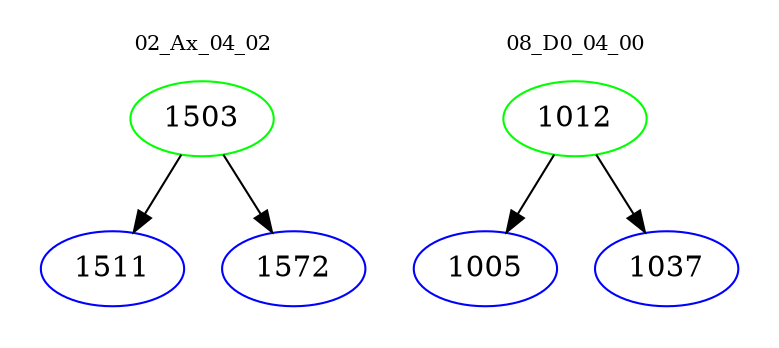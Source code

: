 digraph{
subgraph cluster_0 {
color = white
label = "02_Ax_04_02";
fontsize=10;
T0_1503 [label="1503", color="green"]
T0_1503 -> T0_1511 [color="black"]
T0_1511 [label="1511", color="blue"]
T0_1503 -> T0_1572 [color="black"]
T0_1572 [label="1572", color="blue"]
}
subgraph cluster_1 {
color = white
label = "08_D0_04_00";
fontsize=10;
T1_1012 [label="1012", color="green"]
T1_1012 -> T1_1005 [color="black"]
T1_1005 [label="1005", color="blue"]
T1_1012 -> T1_1037 [color="black"]
T1_1037 [label="1037", color="blue"]
}
}
